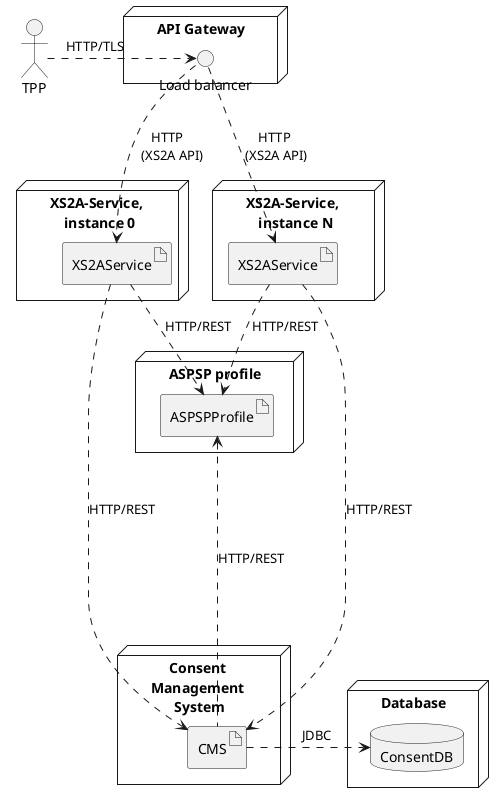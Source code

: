 @startuml

actor TPP

node "API Gateway" as node_gw {
    interface "Load balancer" as lb
}

TPP .> lb: "HTTP/TLS                "

node "ASPSP profile" {
    artifact ASPSPProfile
}

node "XS2A-Service, \n instance 0" as node_xs2a {
    artifact XS2AService as xs2a_0

lb .> xs2a_0 : "HTTP         \n(XS2A API)      "
xs2a_0 ..> ASPSPProfile: "HTTP/REST"
}

node "XS2A-Service, \n instance N" {
    artifact XS2AService as xs2a_1

lb ..> xs2a_1 : "HTTP       \n(XS2A API)      "
xs2a_1 ..> ASPSPProfile: "HTTP/REST"
}

node "Consent \nManagement \nSystem" {
    artifact CMS as cms
}

node Database {
    database ConsentDB
}

xs2a_0 .> cms : "HTTP/REST"
xs2a_1 .> cms : "HTTP/REST"
ASPSPProfile <.... cms : "HTTP/REST"

cms .> ConsentDB: "           JDBC      "

@enduml
